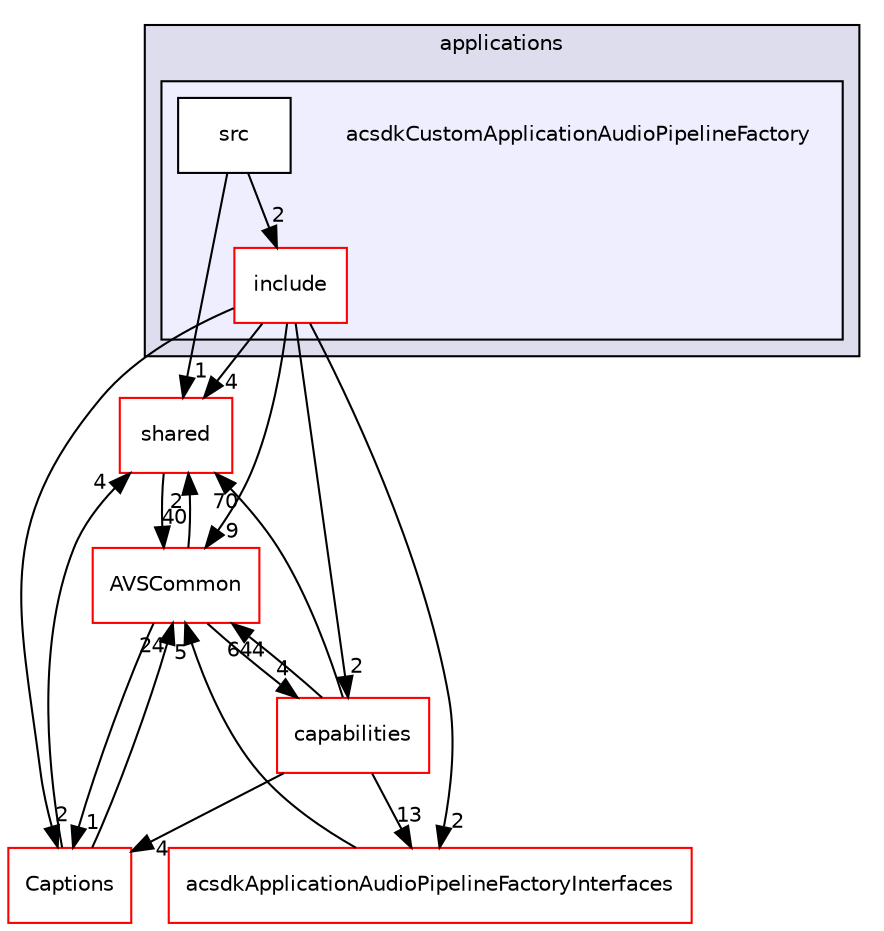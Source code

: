 digraph "/workplace/avs-device-sdk/applications/acsdkCustomApplicationAudioPipelineFactory" {
  compound=true
  node [ fontsize="10", fontname="Helvetica"];
  edge [ labelfontsize="10", labelfontname="Helvetica"];
  subgraph clusterdir_a6e4fee11f07c3b70486e88fe92cbbdc {
    graph [ bgcolor="#ddddee", pencolor="black", label="applications" fontname="Helvetica", fontsize="10", URL="dir_a6e4fee11f07c3b70486e88fe92cbbdc.html"]
  subgraph clusterdir_4db2804b83eeb6f824df12177a969a77 {
    graph [ bgcolor="#eeeeff", pencolor="black", label="" URL="dir_4db2804b83eeb6f824df12177a969a77.html"];
    dir_4db2804b83eeb6f824df12177a969a77 [shape=plaintext label="acsdkCustomApplicationAudioPipelineFactory"];
    dir_767a6e745e93449f1760b9448b1b41ae [shape=box label="include" color="red" fillcolor="white" style="filled" URL="dir_767a6e745e93449f1760b9448b1b41ae.html"];
    dir_47a9b558f77f6193e6f9b23c5c127975 [shape=box label="src" color="black" fillcolor="white" style="filled" URL="dir_47a9b558f77f6193e6f9b23c5c127975.html"];
  }
  }
  dir_9982052f7ce695d12571567315b2fafa [shape=box label="shared" fillcolor="white" style="filled" color="red" URL="dir_9982052f7ce695d12571567315b2fafa.html"];
  dir_5f7911d5aff7f3db61b81ea8d608701d [shape=box label="acsdkApplicationAudioPipelineFactoryInterfaces" fillcolor="white" style="filled" color="red" URL="dir_5f7911d5aff7f3db61b81ea8d608701d.html"];
  dir_de0e77330fd0ab33359e90b501923c8e [shape=box label="Captions" fillcolor="white" style="filled" color="red" URL="dir_de0e77330fd0ab33359e90b501923c8e.html"];
  dir_13e65effb2bde530b17b3d5eefcd0266 [shape=box label="AVSCommon" fillcolor="white" style="filled" color="red" URL="dir_13e65effb2bde530b17b3d5eefcd0266.html"];
  dir_55f1e16e469d547c636a522dac21b8a1 [shape=box label="capabilities" fillcolor="white" style="filled" color="red" URL="dir_55f1e16e469d547c636a522dac21b8a1.html"];
  dir_9982052f7ce695d12571567315b2fafa->dir_13e65effb2bde530b17b3d5eefcd0266 [headlabel="40", labeldistance=1.5 headhref="dir_000116_000017.html"];
  dir_5f7911d5aff7f3db61b81ea8d608701d->dir_13e65effb2bde530b17b3d5eefcd0266 [headlabel="5", labeldistance=1.5 headhref="dir_000041_000017.html"];
  dir_de0e77330fd0ab33359e90b501923c8e->dir_9982052f7ce695d12571567315b2fafa [headlabel="4", labeldistance=1.5 headhref="dir_000502_000116.html"];
  dir_de0e77330fd0ab33359e90b501923c8e->dir_13e65effb2bde530b17b3d5eefcd0266 [headlabel="24", labeldistance=1.5 headhref="dir_000502_000017.html"];
  dir_13e65effb2bde530b17b3d5eefcd0266->dir_9982052f7ce695d12571567315b2fafa [headlabel="2", labeldistance=1.5 headhref="dir_000017_000116.html"];
  dir_13e65effb2bde530b17b3d5eefcd0266->dir_de0e77330fd0ab33359e90b501923c8e [headlabel="1", labeldistance=1.5 headhref="dir_000017_000502.html"];
  dir_13e65effb2bde530b17b3d5eefcd0266->dir_55f1e16e469d547c636a522dac21b8a1 [headlabel="4", labeldistance=1.5 headhref="dir_000017_000163.html"];
  dir_767a6e745e93449f1760b9448b1b41ae->dir_9982052f7ce695d12571567315b2fafa [headlabel="4", labeldistance=1.5 headhref="dir_000033_000116.html"];
  dir_767a6e745e93449f1760b9448b1b41ae->dir_5f7911d5aff7f3db61b81ea8d608701d [headlabel="2", labeldistance=1.5 headhref="dir_000033_000041.html"];
  dir_767a6e745e93449f1760b9448b1b41ae->dir_de0e77330fd0ab33359e90b501923c8e [headlabel="2", labeldistance=1.5 headhref="dir_000033_000502.html"];
  dir_767a6e745e93449f1760b9448b1b41ae->dir_13e65effb2bde530b17b3d5eefcd0266 [headlabel="9", labeldistance=1.5 headhref="dir_000033_000017.html"];
  dir_767a6e745e93449f1760b9448b1b41ae->dir_55f1e16e469d547c636a522dac21b8a1 [headlabel="2", labeldistance=1.5 headhref="dir_000033_000163.html"];
  dir_55f1e16e469d547c636a522dac21b8a1->dir_9982052f7ce695d12571567315b2fafa [headlabel="70", labeldistance=1.5 headhref="dir_000163_000116.html"];
  dir_55f1e16e469d547c636a522dac21b8a1->dir_5f7911d5aff7f3db61b81ea8d608701d [headlabel="13", labeldistance=1.5 headhref="dir_000163_000041.html"];
  dir_55f1e16e469d547c636a522dac21b8a1->dir_de0e77330fd0ab33359e90b501923c8e [headlabel="4", labeldistance=1.5 headhref="dir_000163_000502.html"];
  dir_55f1e16e469d547c636a522dac21b8a1->dir_13e65effb2bde530b17b3d5eefcd0266 [headlabel="644", labeldistance=1.5 headhref="dir_000163_000017.html"];
  dir_47a9b558f77f6193e6f9b23c5c127975->dir_9982052f7ce695d12571567315b2fafa [headlabel="1", labeldistance=1.5 headhref="dir_000039_000116.html"];
  dir_47a9b558f77f6193e6f9b23c5c127975->dir_767a6e745e93449f1760b9448b1b41ae [headlabel="2", labeldistance=1.5 headhref="dir_000039_000033.html"];
}
